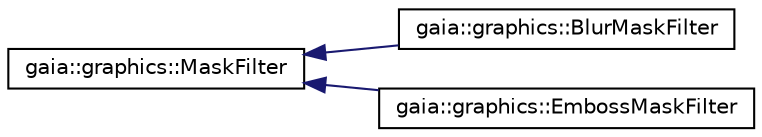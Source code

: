 digraph G
{
  edge [fontname="Helvetica",fontsize="10",labelfontname="Helvetica",labelfontsize="10"];
  node [fontname="Helvetica",fontsize="10",shape=record];
  rankdir=LR;
  Node1 [label="gaia::graphics::MaskFilter",height=0.2,width=0.4,color="black", fillcolor="white", style="filled",URL="$dc/d45/classgaia_1_1graphics_1_1_mask_filter.html",tooltip="MaskFilter is the base class for object that perform transformations on an alpha-channel mask before ..."];
  Node1 -> Node2 [dir=back,color="midnightblue",fontsize="10",style="solid",fontname="Helvetica"];
  Node2 [label="gaia::graphics::BlurMaskFilter",height=0.2,width=0.4,color="black", fillcolor="white", style="filled",URL="$df/d97/classgaia_1_1graphics_1_1_blur_mask_filter.html",tooltip="This takes a mask, and blurs its edge by the specified radius."];
  Node1 -> Node3 [dir=back,color="midnightblue",fontsize="10",style="solid",fontname="Helvetica"];
  Node3 [label="gaia::graphics::EmbossMaskFilter",height=0.2,width=0.4,color="black", fillcolor="white", style="filled",URL="$de/d6f/classgaia_1_1graphics_1_1_emboss_mask_filter.html",tooltip="Create an emboss maskfilter to apply to drawing style."];
}
